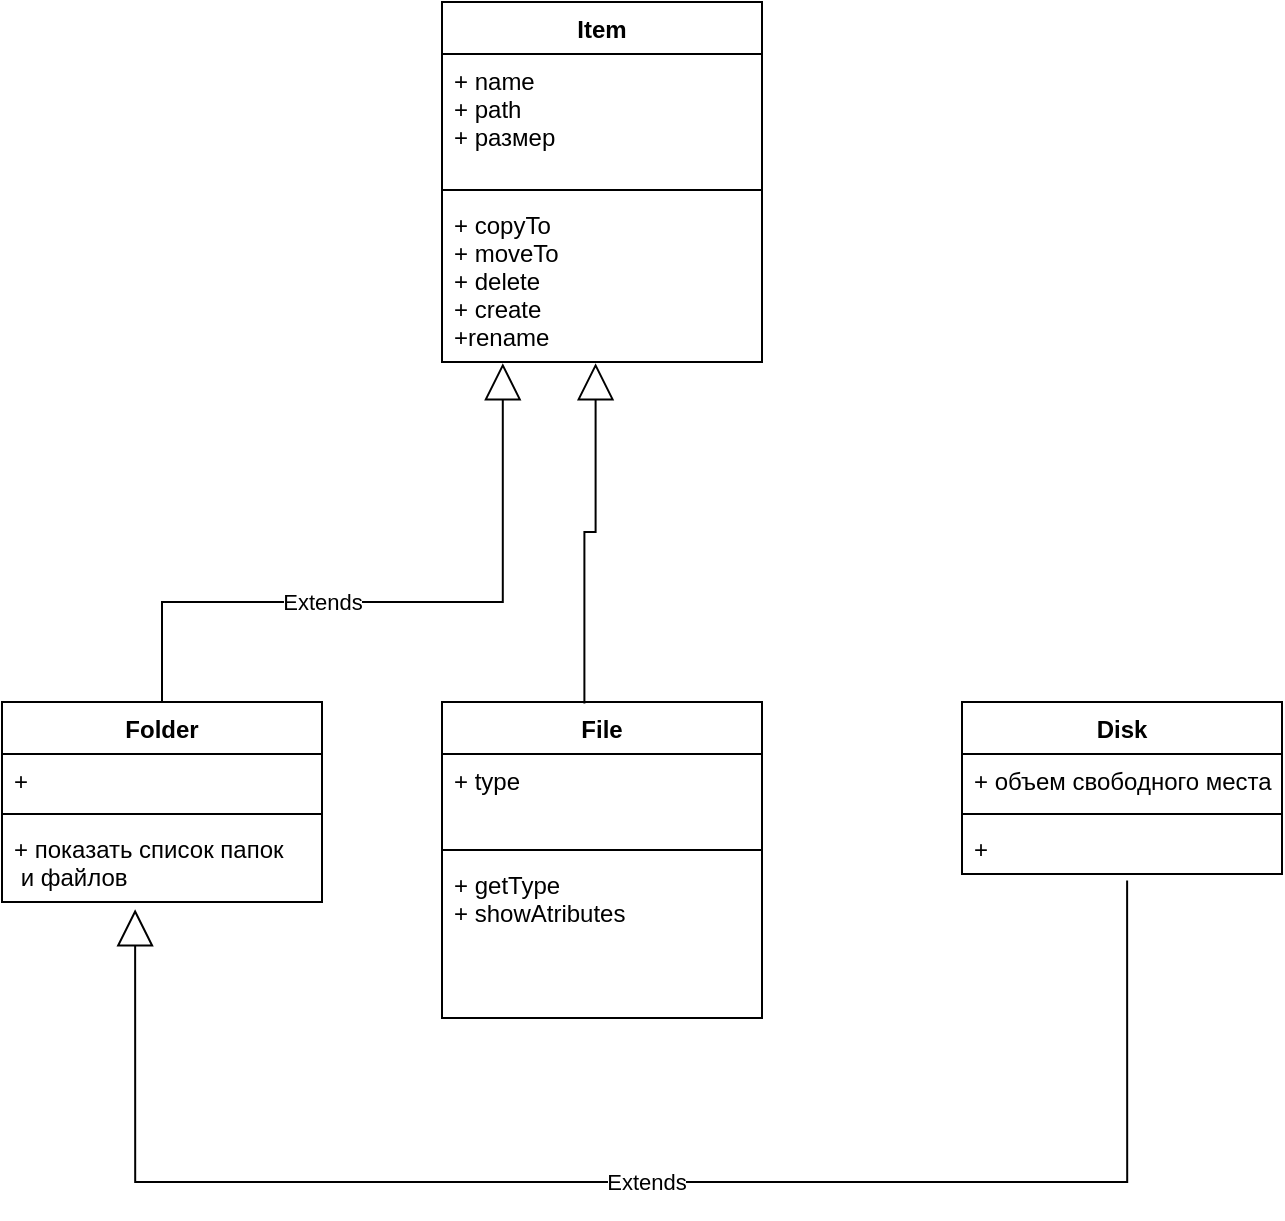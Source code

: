 <mxfile version="15.4.1" type="device"><diagram id="az-JUf69hee4eGDecM9Y" name="Page-1"><mxGraphModel dx="1038" dy="675" grid="1" gridSize="10" guides="1" tooltips="1" connect="1" arrows="1" fold="1" page="1" pageScale="1" pageWidth="827" pageHeight="1169" math="0" shadow="0"><root><mxCell id="0"/><mxCell id="1" parent="0"/><mxCell id="k-g1q2Wq7h00dWnEXITf-1" value="File" style="swimlane;fontStyle=1;align=center;verticalAlign=top;childLayout=stackLayout;horizontal=1;startSize=26;horizontalStack=0;resizeParent=1;resizeParentMax=0;resizeLast=0;collapsible=1;marginBottom=0;" parent="1" vertex="1"><mxGeometry x="330" y="450" width="160" height="158" as="geometry"/></mxCell><mxCell id="k-g1q2Wq7h00dWnEXITf-2" value="+ type" style="text;strokeColor=none;fillColor=none;align=left;verticalAlign=top;spacingLeft=4;spacingRight=4;overflow=hidden;rotatable=0;points=[[0,0.5],[1,0.5]];portConstraint=eastwest;" parent="k-g1q2Wq7h00dWnEXITf-1" vertex="1"><mxGeometry y="26" width="160" height="44" as="geometry"/></mxCell><mxCell id="k-g1q2Wq7h00dWnEXITf-3" value="" style="line;strokeWidth=1;fillColor=none;align=left;verticalAlign=middle;spacingTop=-1;spacingLeft=3;spacingRight=3;rotatable=0;labelPosition=right;points=[];portConstraint=eastwest;" parent="k-g1q2Wq7h00dWnEXITf-1" vertex="1"><mxGeometry y="70" width="160" height="8" as="geometry"/></mxCell><mxCell id="k-g1q2Wq7h00dWnEXITf-4" value="+ getType&#10;+ showAtributes" style="text;strokeColor=none;fillColor=none;align=left;verticalAlign=top;spacingLeft=4;spacingRight=4;overflow=hidden;rotatable=0;points=[[0,0.5],[1,0.5]];portConstraint=eastwest;" parent="k-g1q2Wq7h00dWnEXITf-1" vertex="1"><mxGeometry y="78" width="160" height="80" as="geometry"/></mxCell><mxCell id="k-g1q2Wq7h00dWnEXITf-5" value="Item" style="swimlane;fontStyle=1;align=center;verticalAlign=top;childLayout=stackLayout;horizontal=1;startSize=26;horizontalStack=0;resizeParent=1;resizeParentMax=0;resizeLast=0;collapsible=1;marginBottom=0;" parent="1" vertex="1"><mxGeometry x="330" y="100" width="160" height="180" as="geometry"/></mxCell><mxCell id="k-g1q2Wq7h00dWnEXITf-6" value="+ name&#10;+ path&#10;+ размер" style="text;strokeColor=none;fillColor=none;align=left;verticalAlign=top;spacingLeft=4;spacingRight=4;overflow=hidden;rotatable=0;points=[[0,0.5],[1,0.5]];portConstraint=eastwest;" parent="k-g1q2Wq7h00dWnEXITf-5" vertex="1"><mxGeometry y="26" width="160" height="64" as="geometry"/></mxCell><mxCell id="k-g1q2Wq7h00dWnEXITf-7" value="" style="line;strokeWidth=1;fillColor=none;align=left;verticalAlign=middle;spacingTop=-1;spacingLeft=3;spacingRight=3;rotatable=0;labelPosition=right;points=[];portConstraint=eastwest;" parent="k-g1q2Wq7h00dWnEXITf-5" vertex="1"><mxGeometry y="90" width="160" height="8" as="geometry"/></mxCell><mxCell id="k-g1q2Wq7h00dWnEXITf-8" value="+ copyTo&#10;+ moveTo&#10;+ delete&#10;+ create&#10;+rename" style="text;strokeColor=none;fillColor=none;align=left;verticalAlign=top;spacingLeft=4;spacingRight=4;overflow=hidden;rotatable=0;points=[[0,0.5],[1,0.5]];portConstraint=eastwest;" parent="k-g1q2Wq7h00dWnEXITf-5" vertex="1"><mxGeometry y="98" width="160" height="82" as="geometry"/></mxCell><mxCell id="k-g1q2Wq7h00dWnEXITf-9" value="" style="endArrow=block;endSize=16;endFill=0;html=1;rounded=0;edgeStyle=orthogonalEdgeStyle;entryX=0.48;entryY=1.007;entryDx=0;entryDy=0;entryPerimeter=0;exitX=0.445;exitY=0.005;exitDx=0;exitDy=0;exitPerimeter=0;" parent="1" source="k-g1q2Wq7h00dWnEXITf-1" target="k-g1q2Wq7h00dWnEXITf-8" edge="1"><mxGeometry width="160" relative="1" as="geometry"><mxPoint x="330" y="430" as="sourcePoint"/><mxPoint x="490" y="430" as="targetPoint"/></mxGeometry></mxCell><mxCell id="k-g1q2Wq7h00dWnEXITf-10" value="Folder" style="swimlane;fontStyle=1;align=center;verticalAlign=top;childLayout=stackLayout;horizontal=1;startSize=26;horizontalStack=0;resizeParent=1;resizeParentMax=0;resizeLast=0;collapsible=1;marginBottom=0;" parent="1" vertex="1"><mxGeometry x="110" y="450" width="160" height="100" as="geometry"/></mxCell><mxCell id="k-g1q2Wq7h00dWnEXITf-11" value="+ " style="text;strokeColor=none;fillColor=none;align=left;verticalAlign=top;spacingLeft=4;spacingRight=4;overflow=hidden;rotatable=0;points=[[0,0.5],[1,0.5]];portConstraint=eastwest;" parent="k-g1q2Wq7h00dWnEXITf-10" vertex="1"><mxGeometry y="26" width="160" height="26" as="geometry"/></mxCell><mxCell id="k-g1q2Wq7h00dWnEXITf-12" value="" style="line;strokeWidth=1;fillColor=none;align=left;verticalAlign=middle;spacingTop=-1;spacingLeft=3;spacingRight=3;rotatable=0;labelPosition=right;points=[];portConstraint=eastwest;" parent="k-g1q2Wq7h00dWnEXITf-10" vertex="1"><mxGeometry y="52" width="160" height="8" as="geometry"/></mxCell><mxCell id="k-g1q2Wq7h00dWnEXITf-13" value="+ показать список папок&#10; и файлов&#10;" style="text;strokeColor=none;fillColor=none;align=left;verticalAlign=top;spacingLeft=4;spacingRight=4;overflow=hidden;rotatable=0;points=[[0,0.5],[1,0.5]];portConstraint=eastwest;" parent="k-g1q2Wq7h00dWnEXITf-10" vertex="1"><mxGeometry y="60" width="160" height="40" as="geometry"/></mxCell><mxCell id="k-g1q2Wq7h00dWnEXITf-14" value="Disk" style="swimlane;fontStyle=1;align=center;verticalAlign=top;childLayout=stackLayout;horizontal=1;startSize=26;horizontalStack=0;resizeParent=1;resizeParentMax=0;resizeLast=0;collapsible=1;marginBottom=0;" parent="1" vertex="1"><mxGeometry x="590" y="450" width="160" height="86" as="geometry"/></mxCell><mxCell id="k-g1q2Wq7h00dWnEXITf-15" value="+ объем свободного места" style="text;strokeColor=none;fillColor=none;align=left;verticalAlign=top;spacingLeft=4;spacingRight=4;overflow=hidden;rotatable=0;points=[[0,0.5],[1,0.5]];portConstraint=eastwest;" parent="k-g1q2Wq7h00dWnEXITf-14" vertex="1"><mxGeometry y="26" width="160" height="26" as="geometry"/></mxCell><mxCell id="k-g1q2Wq7h00dWnEXITf-16" value="" style="line;strokeWidth=1;fillColor=none;align=left;verticalAlign=middle;spacingTop=-1;spacingLeft=3;spacingRight=3;rotatable=0;labelPosition=right;points=[];portConstraint=eastwest;" parent="k-g1q2Wq7h00dWnEXITf-14" vertex="1"><mxGeometry y="52" width="160" height="8" as="geometry"/></mxCell><mxCell id="k-g1q2Wq7h00dWnEXITf-17" value="+" style="text;strokeColor=none;fillColor=none;align=left;verticalAlign=top;spacingLeft=4;spacingRight=4;overflow=hidden;rotatable=0;points=[[0,0.5],[1,0.5]];portConstraint=eastwest;" parent="k-g1q2Wq7h00dWnEXITf-14" vertex="1"><mxGeometry y="60" width="160" height="26" as="geometry"/></mxCell><mxCell id="k-g1q2Wq7h00dWnEXITf-18" value="Extends" style="endArrow=block;endSize=16;endFill=0;html=1;rounded=0;edgeStyle=orthogonalEdgeStyle;entryX=0.19;entryY=1.007;entryDx=0;entryDy=0;entryPerimeter=0;" parent="1" source="k-g1q2Wq7h00dWnEXITf-10" target="k-g1q2Wq7h00dWnEXITf-8" edge="1"><mxGeometry x="-0.235" width="160" relative="1" as="geometry"><mxPoint x="180" y="440" as="sourcePoint"/><mxPoint x="490" y="430" as="targetPoint"/><Array as="points"><mxPoint x="190" y="400"/><mxPoint x="360" y="400"/></Array><mxPoint as="offset"/></mxGeometry></mxCell><mxCell id="k-g1q2Wq7h00dWnEXITf-20" value="Extends" style="endArrow=block;endSize=16;endFill=0;html=1;rounded=0;edgeStyle=orthogonalEdgeStyle;entryX=0.416;entryY=1.09;entryDx=0;entryDy=0;entryPerimeter=0;exitX=0.516;exitY=1.123;exitDx=0;exitDy=0;exitPerimeter=0;" parent="1" source="k-g1q2Wq7h00dWnEXITf-17" target="k-g1q2Wq7h00dWnEXITf-13" edge="1"><mxGeometry width="160" relative="1" as="geometry"><mxPoint x="660" y="600" as="sourcePoint"/><mxPoint x="380" y="700" as="targetPoint"/><Array as="points"><mxPoint x="673" y="690"/><mxPoint x="177" y="690"/></Array></mxGeometry></mxCell></root></mxGraphModel></diagram></mxfile>